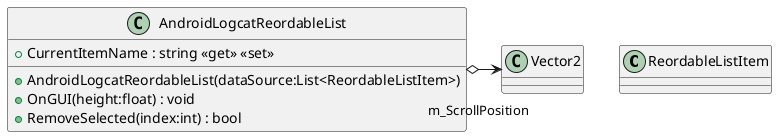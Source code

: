 @startuml
class ReordableListItem {
}
class AndroidLogcatReordableList {
    + AndroidLogcatReordableList(dataSource:List<ReordableListItem>)
    + CurrentItemName : string <<get>> <<set>>
    + OnGUI(height:float) : void
    + RemoveSelected(index:int) : bool
}
AndroidLogcatReordableList o-> "m_ScrollPosition" Vector2
@enduml
